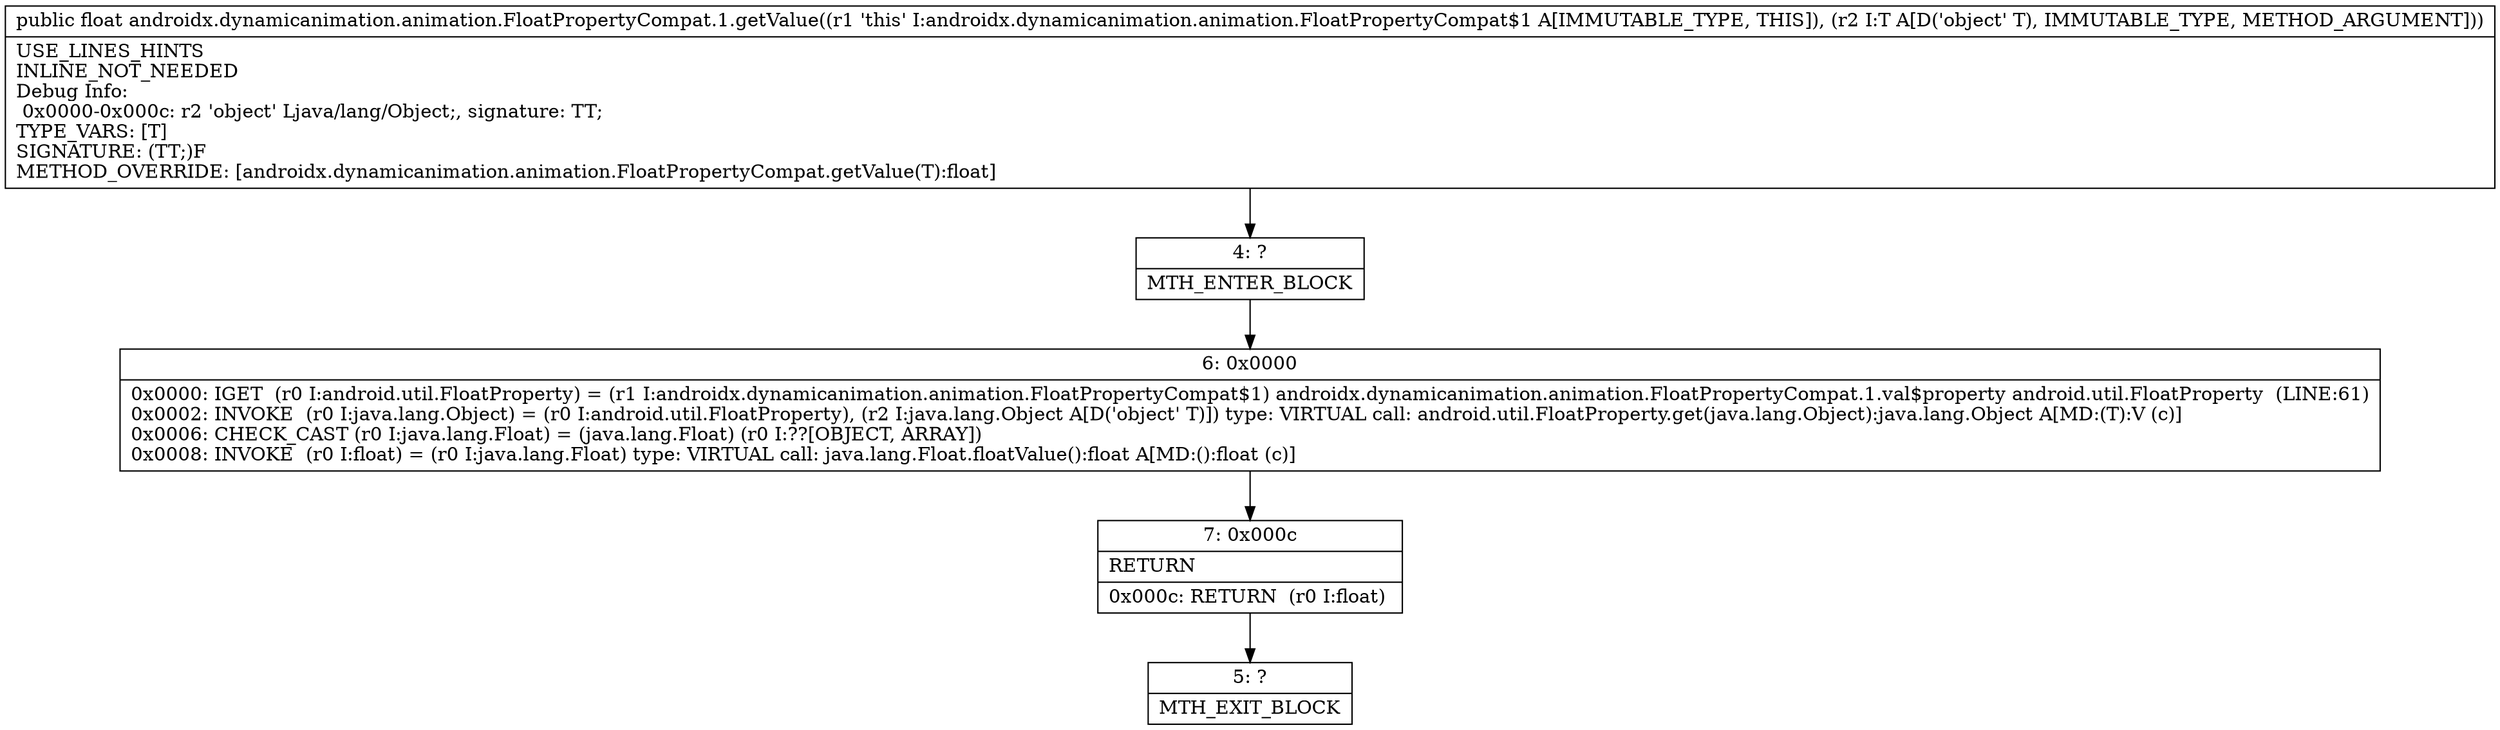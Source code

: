 digraph "CFG forandroidx.dynamicanimation.animation.FloatPropertyCompat.1.getValue(Ljava\/lang\/Object;)F" {
Node_4 [shape=record,label="{4\:\ ?|MTH_ENTER_BLOCK\l}"];
Node_6 [shape=record,label="{6\:\ 0x0000|0x0000: IGET  (r0 I:android.util.FloatProperty) = (r1 I:androidx.dynamicanimation.animation.FloatPropertyCompat$1) androidx.dynamicanimation.animation.FloatPropertyCompat.1.val$property android.util.FloatProperty  (LINE:61)\l0x0002: INVOKE  (r0 I:java.lang.Object) = (r0 I:android.util.FloatProperty), (r2 I:java.lang.Object A[D('object' T)]) type: VIRTUAL call: android.util.FloatProperty.get(java.lang.Object):java.lang.Object A[MD:(T):V (c)]\l0x0006: CHECK_CAST (r0 I:java.lang.Float) = (java.lang.Float) (r0 I:??[OBJECT, ARRAY]) \l0x0008: INVOKE  (r0 I:float) = (r0 I:java.lang.Float) type: VIRTUAL call: java.lang.Float.floatValue():float A[MD:():float (c)]\l}"];
Node_7 [shape=record,label="{7\:\ 0x000c|RETURN\l|0x000c: RETURN  (r0 I:float) \l}"];
Node_5 [shape=record,label="{5\:\ ?|MTH_EXIT_BLOCK\l}"];
MethodNode[shape=record,label="{public float androidx.dynamicanimation.animation.FloatPropertyCompat.1.getValue((r1 'this' I:androidx.dynamicanimation.animation.FloatPropertyCompat$1 A[IMMUTABLE_TYPE, THIS]), (r2 I:T A[D('object' T), IMMUTABLE_TYPE, METHOD_ARGUMENT]))  | USE_LINES_HINTS\lINLINE_NOT_NEEDED\lDebug Info:\l  0x0000\-0x000c: r2 'object' Ljava\/lang\/Object;, signature: TT;\lTYPE_VARS: [T]\lSIGNATURE: (TT;)F\lMETHOD_OVERRIDE: [androidx.dynamicanimation.animation.FloatPropertyCompat.getValue(T):float]\l}"];
MethodNode -> Node_4;Node_4 -> Node_6;
Node_6 -> Node_7;
Node_7 -> Node_5;
}

